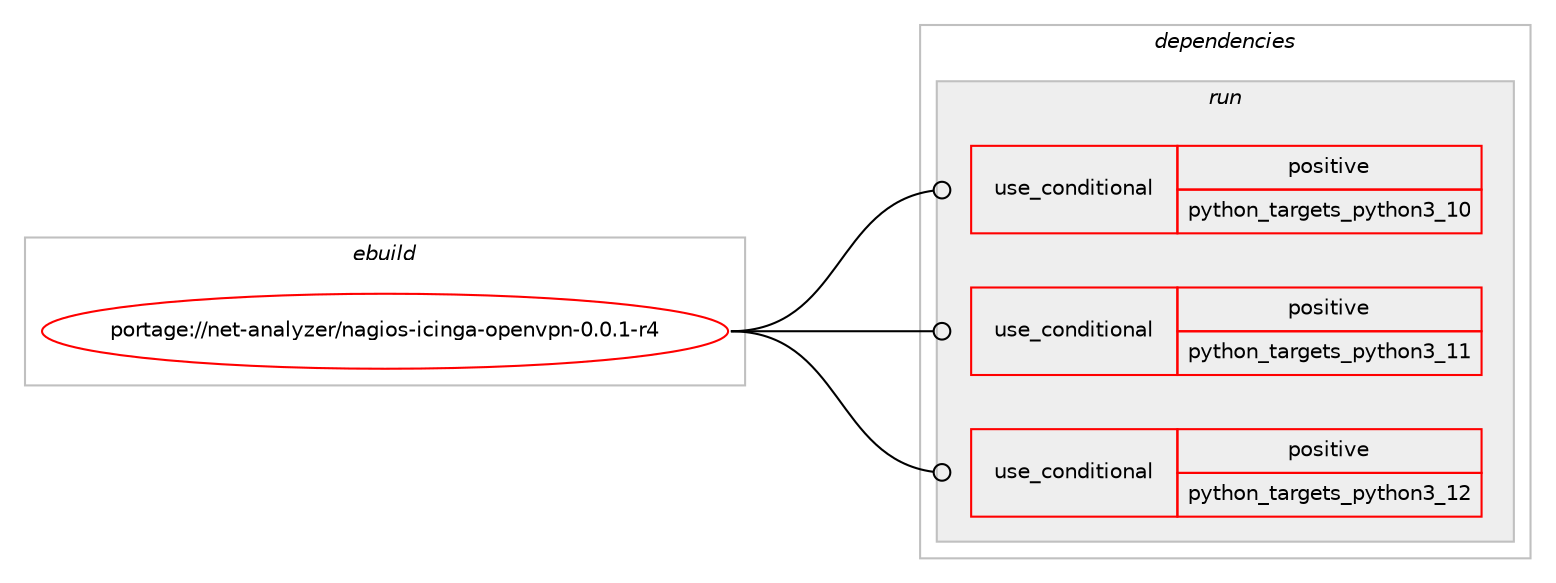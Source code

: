 digraph prolog {

# *************
# Graph options
# *************

newrank=true;
concentrate=true;
compound=true;
graph [rankdir=LR,fontname=Helvetica,fontsize=10,ranksep=1.5];#, ranksep=2.5, nodesep=0.2];
edge  [arrowhead=vee];
node  [fontname=Helvetica,fontsize=10];

# **********
# The ebuild
# **********

subgraph cluster_leftcol {
color=gray;
rank=same;
label=<<i>ebuild</i>>;
id [label="portage://net-analyzer/nagios-icinga-openvpn-0.0.1-r4", color=red, width=4, href="../net-analyzer/nagios-icinga-openvpn-0.0.1-r4.svg"];
}

# ****************
# The dependencies
# ****************

subgraph cluster_midcol {
color=gray;
label=<<i>dependencies</i>>;
subgraph cluster_compile {
fillcolor="#eeeeee";
style=filled;
label=<<i>compile</i>>;
}
subgraph cluster_compileandrun {
fillcolor="#eeeeee";
style=filled;
label=<<i>compile and run</i>>;
}
subgraph cluster_run {
fillcolor="#eeeeee";
style=filled;
label=<<i>run</i>>;
subgraph cond84954 {
dependency173858 [label=<<TABLE BORDER="0" CELLBORDER="1" CELLSPACING="0" CELLPADDING="4"><TR><TD ROWSPAN="3" CELLPADDING="10">use_conditional</TD></TR><TR><TD>positive</TD></TR><TR><TD>python_targets_python3_10</TD></TR></TABLE>>, shape=none, color=red];
# *** BEGIN UNKNOWN DEPENDENCY TYPE (TODO) ***
# dependency173858 -> package_dependency(portage://net-analyzer/nagios-icinga-openvpn-0.0.1-r4,run,no,dev-lang,python,none,[,,],[slot(3.10)],[])
# *** END UNKNOWN DEPENDENCY TYPE (TODO) ***

}
id:e -> dependency173858:w [weight=20,style="solid",arrowhead="odot"];
subgraph cond84955 {
dependency173859 [label=<<TABLE BORDER="0" CELLBORDER="1" CELLSPACING="0" CELLPADDING="4"><TR><TD ROWSPAN="3" CELLPADDING="10">use_conditional</TD></TR><TR><TD>positive</TD></TR><TR><TD>python_targets_python3_11</TD></TR></TABLE>>, shape=none, color=red];
# *** BEGIN UNKNOWN DEPENDENCY TYPE (TODO) ***
# dependency173859 -> package_dependency(portage://net-analyzer/nagios-icinga-openvpn-0.0.1-r4,run,no,dev-lang,python,none,[,,],[slot(3.11)],[])
# *** END UNKNOWN DEPENDENCY TYPE (TODO) ***

}
id:e -> dependency173859:w [weight=20,style="solid",arrowhead="odot"];
subgraph cond84956 {
dependency173860 [label=<<TABLE BORDER="0" CELLBORDER="1" CELLSPACING="0" CELLPADDING="4"><TR><TD ROWSPAN="3" CELLPADDING="10">use_conditional</TD></TR><TR><TD>positive</TD></TR><TR><TD>python_targets_python3_12</TD></TR></TABLE>>, shape=none, color=red];
# *** BEGIN UNKNOWN DEPENDENCY TYPE (TODO) ***
# dependency173860 -> package_dependency(portage://net-analyzer/nagios-icinga-openvpn-0.0.1-r4,run,no,dev-lang,python,none,[,,],[slot(3.12)],[])
# *** END UNKNOWN DEPENDENCY TYPE (TODO) ***

}
id:e -> dependency173860:w [weight=20,style="solid",arrowhead="odot"];
}
}

# **************
# The candidates
# **************

subgraph cluster_choices {
rank=same;
color=gray;
label=<<i>candidates</i>>;

}

}
